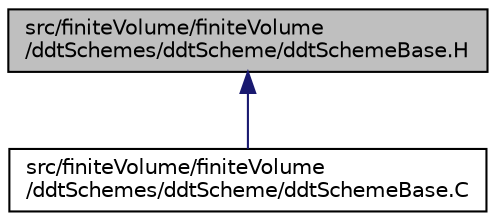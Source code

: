 digraph "src/finiteVolume/finiteVolume/ddtSchemes/ddtScheme/ddtSchemeBase.H"
{
  bgcolor="transparent";
  edge [fontname="Helvetica",fontsize="10",labelfontname="Helvetica",labelfontsize="10"];
  node [fontname="Helvetica",fontsize="10",shape=record];
  Node1 [label="src/finiteVolume/finiteVolume\l/ddtSchemes/ddtScheme/ddtSchemeBase.H",height=0.2,width=0.4,color="black", fillcolor="grey75", style="filled" fontcolor="black"];
  Node1 -> Node2 [dir="back",color="midnightblue",fontsize="10",style="solid",fontname="Helvetica"];
  Node2 [label="src/finiteVolume/finiteVolume\l/ddtSchemes/ddtScheme/ddtSchemeBase.C",height=0.2,width=0.4,color="black",URL="$ddtSchemeBase_8C.html"];
}
